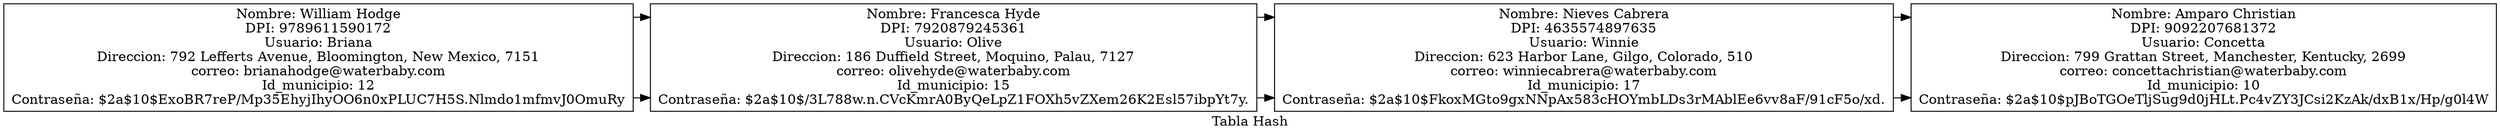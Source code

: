digraph G{
label="Tabla Hash";
node[shape=box];
nC1799204134[label="Nombre: William Hodge
DPI: 9789611590172
Usuario: Briana
Direccion: 792 Lefferts Avenue, Bloomington, New Mexico, 7151
correo: brianahodge@waterbaby.com
Id_municipio: 12
Contraseña: $2a$10$ExoBR7reP/Mp35EhyjIhyOO6n0xPLUC7H5S.Nlmdo1mfmvJ0OmuRy"];
nC1294938914[label="Nombre: Francesca Hyde
DPI: 7920879245361
Usuario: Olive
Direccion: 186 Duffield Street, Moquino, Palau, 7127
correo: olivehyde@waterbaby.com
Id_municipio: 15
Contraseña: $2a$10$/3L788w.n.CVcKmrA0ByQeLpZ1FOXh5vZXem26K2Esl57ibpYt7y."];
nC718798526[label="Nombre: Nieves Cabrera
DPI: 4635574897635
Usuario: Winnie
Direccion: 623 Harbor Lane, Gilgo, Colorado, 510
correo: winniecabrera@waterbaby.com
Id_municipio: 17
Contraseña: $2a$10$FkoxMGto9gxNNpAx583cHOYmbLDs3rMAblEe6vv8aF/91cF5o/xd."];
nC390127049[label="Nombre: Amparo Christian
DPI: 9092207681372
Usuario: Concetta
Direccion: 799 Grattan Street, Manchester, Kentucky, 2699
correo: concettachristian@waterbaby.com
Id_municipio: 10
Contraseña: $2a$10$pJBoTGOeTljSug9d0jHLt.Pc4vZY3JCsi2KzAk/dxB1x/Hp/g0l4W"];

nC1799204134->nC1294938914;
nC1294938914->nC718798526;
nC718798526->nC390127049;

{rank=same;nC1799204134->nC1294938914;
nC1294938914->nC718798526;
nC718798526->nC390127049;
}
}